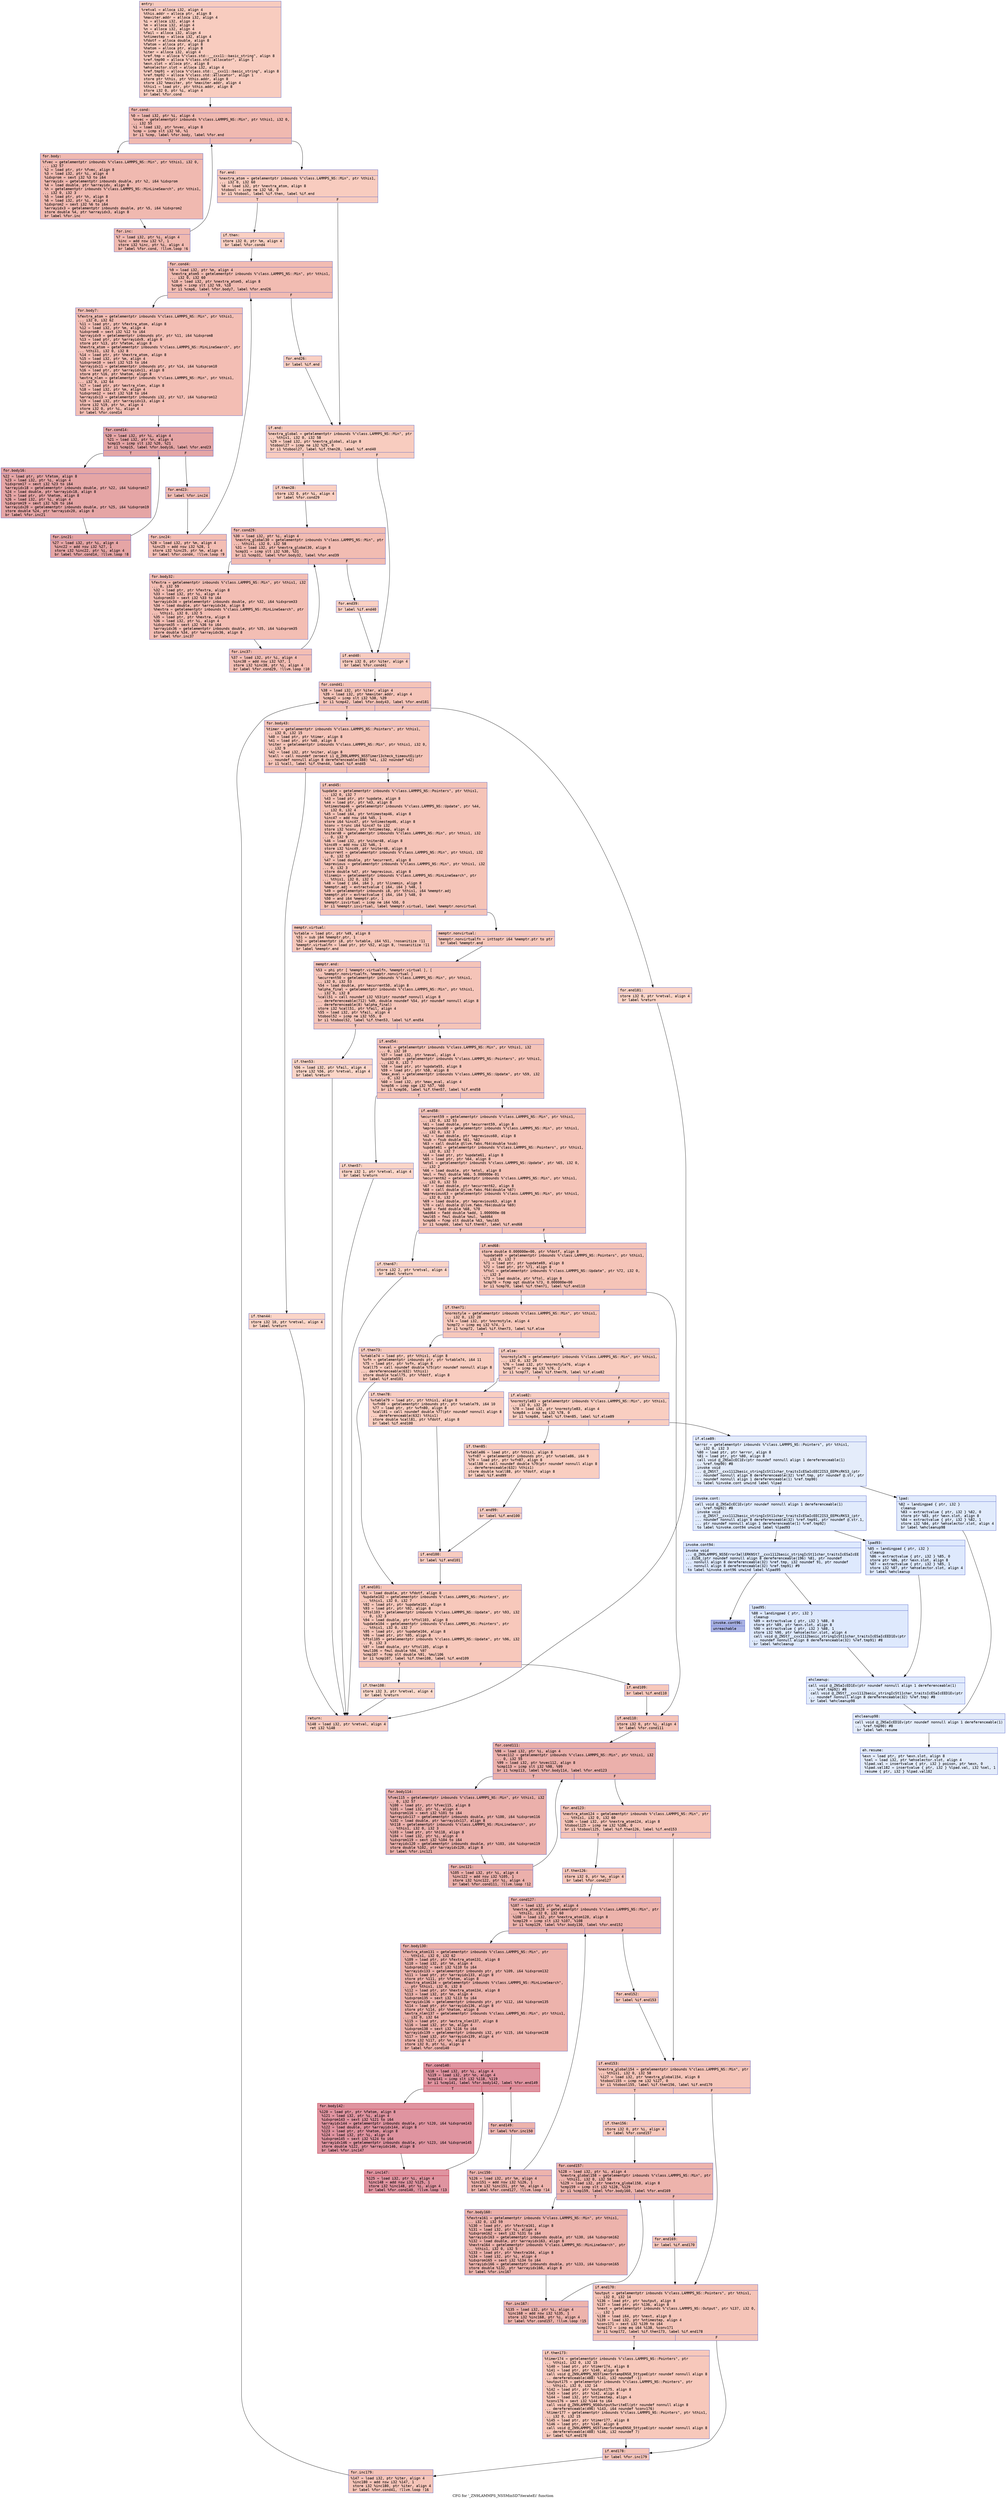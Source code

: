 digraph "CFG for '_ZN9LAMMPS_NS5MinSD7iterateEi' function" {
	label="CFG for '_ZN9LAMMPS_NS5MinSD7iterateEi' function";

	Node0x55c43579b2c0 [shape=record,color="#3d50c3ff", style=filled, fillcolor="#f08b6e70" fontname="Courier",label="{entry:\l|  %retval = alloca i32, align 4\l  %this.addr = alloca ptr, align 8\l  %maxiter.addr = alloca i32, align 4\l  %i = alloca i32, align 4\l  %m = alloca i32, align 4\l  %n = alloca i32, align 4\l  %fail = alloca i32, align 4\l  %ntimestep = alloca i32, align 4\l  %fdotf = alloca double, align 8\l  %fatom = alloca ptr, align 8\l  %hatom = alloca ptr, align 8\l  %iter = alloca i32, align 4\l  %ref.tmp = alloca %\"class.std::__cxx11::basic_string\", align 8\l  %ref.tmp90 = alloca %\"class.std::allocator\", align 1\l  %exn.slot = alloca ptr, align 8\l  %ehselector.slot = alloca i32, align 4\l  %ref.tmp91 = alloca %\"class.std::__cxx11::basic_string\", align 8\l  %ref.tmp92 = alloca %\"class.std::allocator\", align 1\l  store ptr %this, ptr %this.addr, align 8\l  store i32 %maxiter, ptr %maxiter.addr, align 4\l  %this1 = load ptr, ptr %this.addr, align 8\l  store i32 0, ptr %i, align 4\l  br label %for.cond\l}"];
	Node0x55c43579b2c0 -> Node0x55c43579c1b0[tooltip="entry -> for.cond\nProbability 100.00%" ];
	Node0x55c43579c1b0 [shape=record,color="#3d50c3ff", style=filled, fillcolor="#de614d70" fontname="Courier",label="{for.cond:\l|  %0 = load i32, ptr %i, align 4\l  %nvec = getelementptr inbounds %\"class.LAMMPS_NS::Min\", ptr %this1, i32 0,\l... i32 55\l  %1 = load i32, ptr %nvec, align 8\l  %cmp = icmp slt i32 %0, %1\l  br i1 %cmp, label %for.body, label %for.end\l|{<s0>T|<s1>F}}"];
	Node0x55c43579c1b0:s0 -> Node0x55c43579c880[tooltip="for.cond -> for.body\nProbability 96.88%" ];
	Node0x55c43579c1b0:s1 -> Node0x55c43579c900[tooltip="for.cond -> for.end\nProbability 3.12%" ];
	Node0x55c43579c880 [shape=record,color="#3d50c3ff", style=filled, fillcolor="#de614d70" fontname="Courier",label="{for.body:\l|  %fvec = getelementptr inbounds %\"class.LAMMPS_NS::Min\", ptr %this1, i32 0,\l... i32 57\l  %2 = load ptr, ptr %fvec, align 8\l  %3 = load i32, ptr %i, align 4\l  %idxprom = sext i32 %3 to i64\l  %arrayidx = getelementptr inbounds double, ptr %2, i64 %idxprom\l  %4 = load double, ptr %arrayidx, align 8\l  %h = getelementptr inbounds %\"class.LAMMPS_NS::MinLineSearch\", ptr %this1,\l... i32 0, i32 3\l  %5 = load ptr, ptr %h, align 8\l  %6 = load i32, ptr %i, align 4\l  %idxprom2 = sext i32 %6 to i64\l  %arrayidx3 = getelementptr inbounds double, ptr %5, i64 %idxprom2\l  store double %4, ptr %arrayidx3, align 8\l  br label %for.inc\l}"];
	Node0x55c43579c880 -> Node0x55c43579daa0[tooltip="for.body -> for.inc\nProbability 100.00%" ];
	Node0x55c43579daa0 [shape=record,color="#3d50c3ff", style=filled, fillcolor="#de614d70" fontname="Courier",label="{for.inc:\l|  %7 = load i32, ptr %i, align 4\l  %inc = add nsw i32 %7, 1\l  store i32 %inc, ptr %i, align 4\l  br label %for.cond, !llvm.loop !6\l}"];
	Node0x55c43579daa0 -> Node0x55c43579c1b0[tooltip="for.inc -> for.cond\nProbability 100.00%" ];
	Node0x55c43579c900 [shape=record,color="#3d50c3ff", style=filled, fillcolor="#f08b6e70" fontname="Courier",label="{for.end:\l|  %nextra_atom = getelementptr inbounds %\"class.LAMMPS_NS::Min\", ptr %this1,\l... i32 0, i32 60\l  %8 = load i32, ptr %nextra_atom, align 8\l  %tobool = icmp ne i32 %8, 0\l  br i1 %tobool, label %if.then, label %if.end\l|{<s0>T|<s1>F}}"];
	Node0x55c43579c900:s0 -> Node0x55c43579eb30[tooltip="for.end -> if.then\nProbability 62.50%" ];
	Node0x55c43579c900:s1 -> Node0x55c43579eba0[tooltip="for.end -> if.end\nProbability 37.50%" ];
	Node0x55c43579eb30 [shape=record,color="#3d50c3ff", style=filled, fillcolor="#f3947570" fontname="Courier",label="{if.then:\l|  store i32 0, ptr %m, align 4\l  br label %for.cond4\l}"];
	Node0x55c43579eb30 -> Node0x55c43579ed60[tooltip="if.then -> for.cond4\nProbability 100.00%" ];
	Node0x55c43579ed60 [shape=record,color="#3d50c3ff", style=filled, fillcolor="#e1675170" fontname="Courier",label="{for.cond4:\l|  %9 = load i32, ptr %m, align 4\l  %nextra_atom5 = getelementptr inbounds %\"class.LAMMPS_NS::Min\", ptr %this1,\l... i32 0, i32 60\l  %10 = load i32, ptr %nextra_atom5, align 8\l  %cmp6 = icmp slt i32 %9, %10\l  br i1 %cmp6, label %for.body7, label %for.end26\l|{<s0>T|<s1>F}}"];
	Node0x55c43579ed60:s0 -> Node0x55c43579f0f0[tooltip="for.cond4 -> for.body7\nProbability 96.88%" ];
	Node0x55c43579ed60:s1 -> Node0x55c43579f170[tooltip="for.cond4 -> for.end26\nProbability 3.12%" ];
	Node0x55c43579f0f0 [shape=record,color="#3d50c3ff", style=filled, fillcolor="#e36c5570" fontname="Courier",label="{for.body7:\l|  %fextra_atom = getelementptr inbounds %\"class.LAMMPS_NS::Min\", ptr %this1,\l... i32 0, i32 62\l  %11 = load ptr, ptr %fextra_atom, align 8\l  %12 = load i32, ptr %m, align 4\l  %idxprom8 = sext i32 %12 to i64\l  %arrayidx9 = getelementptr inbounds ptr, ptr %11, i64 %idxprom8\l  %13 = load ptr, ptr %arrayidx9, align 8\l  store ptr %13, ptr %fatom, align 8\l  %hextra_atom = getelementptr inbounds %\"class.LAMMPS_NS::MinLineSearch\", ptr\l... %this1, i32 0, i32 8\l  %14 = load ptr, ptr %hextra_atom, align 8\l  %15 = load i32, ptr %m, align 4\l  %idxprom10 = sext i32 %15 to i64\l  %arrayidx11 = getelementptr inbounds ptr, ptr %14, i64 %idxprom10\l  %16 = load ptr, ptr %arrayidx11, align 8\l  store ptr %16, ptr %hatom, align 8\l  %extra_nlen = getelementptr inbounds %\"class.LAMMPS_NS::Min\", ptr %this1,\l... i32 0, i32 64\l  %17 = load ptr, ptr %extra_nlen, align 8\l  %18 = load i32, ptr %m, align 4\l  %idxprom12 = sext i32 %18 to i64\l  %arrayidx13 = getelementptr inbounds i32, ptr %17, i64 %idxprom12\l  %19 = load i32, ptr %arrayidx13, align 4\l  store i32 %19, ptr %n, align 4\l  store i32 0, ptr %i, align 4\l  br label %for.cond14\l}"];
	Node0x55c43579f0f0 -> Node0x55c4357a07d0[tooltip="for.body7 -> for.cond14\nProbability 100.00%" ];
	Node0x55c4357a07d0 [shape=record,color="#3d50c3ff", style=filled, fillcolor="#c5333470" fontname="Courier",label="{for.cond14:\l|  %20 = load i32, ptr %i, align 4\l  %21 = load i32, ptr %n, align 4\l  %cmp15 = icmp slt i32 %20, %21\l  br i1 %cmp15, label %for.body16, label %for.end23\l|{<s0>T|<s1>F}}"];
	Node0x55c4357a07d0:s0 -> Node0x55c4357a0a70[tooltip="for.cond14 -> for.body16\nProbability 96.88%" ];
	Node0x55c4357a07d0:s1 -> Node0x55c4357a0af0[tooltip="for.cond14 -> for.end23\nProbability 3.12%" ];
	Node0x55c4357a0a70 [shape=record,color="#3d50c3ff", style=filled, fillcolor="#c5333470" fontname="Courier",label="{for.body16:\l|  %22 = load ptr, ptr %fatom, align 8\l  %23 = load i32, ptr %i, align 4\l  %idxprom17 = sext i32 %23 to i64\l  %arrayidx18 = getelementptr inbounds double, ptr %22, i64 %idxprom17\l  %24 = load double, ptr %arrayidx18, align 8\l  %25 = load ptr, ptr %hatom, align 8\l  %26 = load i32, ptr %i, align 4\l  %idxprom19 = sext i32 %26 to i64\l  %arrayidx20 = getelementptr inbounds double, ptr %25, i64 %idxprom19\l  store double %24, ptr %arrayidx20, align 8\l  br label %for.inc21\l}"];
	Node0x55c4357a0a70 -> Node0x55c4357a1280[tooltip="for.body16 -> for.inc21\nProbability 100.00%" ];
	Node0x55c4357a1280 [shape=record,color="#3d50c3ff", style=filled, fillcolor="#c5333470" fontname="Courier",label="{for.inc21:\l|  %27 = load i32, ptr %i, align 4\l  %inc22 = add nsw i32 %27, 1\l  store i32 %inc22, ptr %i, align 4\l  br label %for.cond14, !llvm.loop !8\l}"];
	Node0x55c4357a1280 -> Node0x55c4357a07d0[tooltip="for.inc21 -> for.cond14\nProbability 100.00%" ];
	Node0x55c4357a0af0 [shape=record,color="#3d50c3ff", style=filled, fillcolor="#e36c5570" fontname="Courier",label="{for.end23:\l|  br label %for.inc24\l}"];
	Node0x55c4357a0af0 -> Node0x55c4357a1700[tooltip="for.end23 -> for.inc24\nProbability 100.00%" ];
	Node0x55c4357a1700 [shape=record,color="#3d50c3ff", style=filled, fillcolor="#e36c5570" fontname="Courier",label="{for.inc24:\l|  %28 = load i32, ptr %m, align 4\l  %inc25 = add nsw i32 %28, 1\l  store i32 %inc25, ptr %m, align 4\l  br label %for.cond4, !llvm.loop !9\l}"];
	Node0x55c4357a1700 -> Node0x55c43579ed60[tooltip="for.inc24 -> for.cond4\nProbability 100.00%" ];
	Node0x55c43579f170 [shape=record,color="#3d50c3ff", style=filled, fillcolor="#f3947570" fontname="Courier",label="{for.end26:\l|  br label %if.end\l}"];
	Node0x55c43579f170 -> Node0x55c43579eba0[tooltip="for.end26 -> if.end\nProbability 100.00%" ];
	Node0x55c43579eba0 [shape=record,color="#3d50c3ff", style=filled, fillcolor="#f08b6e70" fontname="Courier",label="{if.end:\l|  %nextra_global = getelementptr inbounds %\"class.LAMMPS_NS::Min\", ptr\l... %this1, i32 0, i32 58\l  %29 = load i32, ptr %nextra_global, align 8\l  %tobool27 = icmp ne i32 %29, 0\l  br i1 %tobool27, label %if.then28, label %if.end40\l|{<s0>T|<s1>F}}"];
	Node0x55c43579eba0:s0 -> Node0x55c4357a1e50[tooltip="if.end -> if.then28\nProbability 62.50%" ];
	Node0x55c43579eba0:s1 -> Node0x55c4357a1ed0[tooltip="if.end -> if.end40\nProbability 37.50%" ];
	Node0x55c4357a1e50 [shape=record,color="#3d50c3ff", style=filled, fillcolor="#f3947570" fontname="Courier",label="{if.then28:\l|  store i32 0, ptr %i, align 4\l  br label %for.cond29\l}"];
	Node0x55c4357a1e50 -> Node0x55c4357a20a0[tooltip="if.then28 -> for.cond29\nProbability 100.00%" ];
	Node0x55c4357a20a0 [shape=record,color="#3d50c3ff", style=filled, fillcolor="#e1675170" fontname="Courier",label="{for.cond29:\l|  %30 = load i32, ptr %i, align 4\l  %nextra_global30 = getelementptr inbounds %\"class.LAMMPS_NS::Min\", ptr\l... %this1, i32 0, i32 58\l  %31 = load i32, ptr %nextra_global30, align 8\l  %cmp31 = icmp slt i32 %30, %31\l  br i1 %cmp31, label %for.body32, label %for.end39\l|{<s0>T|<s1>F}}"];
	Node0x55c4357a20a0:s0 -> Node0x55c4357a2460[tooltip="for.cond29 -> for.body32\nProbability 96.88%" ];
	Node0x55c4357a20a0:s1 -> Node0x55c4357a24b0[tooltip="for.cond29 -> for.end39\nProbability 3.12%" ];
	Node0x55c4357a2460 [shape=record,color="#3d50c3ff", style=filled, fillcolor="#e36c5570" fontname="Courier",label="{for.body32:\l|  %fextra = getelementptr inbounds %\"class.LAMMPS_NS::Min\", ptr %this1, i32\l... 0, i32 59\l  %32 = load ptr, ptr %fextra, align 8\l  %33 = load i32, ptr %i, align 4\l  %idxprom33 = sext i32 %33 to i64\l  %arrayidx34 = getelementptr inbounds double, ptr %32, i64 %idxprom33\l  %34 = load double, ptr %arrayidx34, align 8\l  %hextra = getelementptr inbounds %\"class.LAMMPS_NS::MinLineSearch\", ptr\l... %this1, i32 0, i32 5\l  %35 = load ptr, ptr %hextra, align 8\l  %36 = load i32, ptr %i, align 4\l  %idxprom35 = sext i32 %36 to i64\l  %arrayidx36 = getelementptr inbounds double, ptr %35, i64 %idxprom35\l  store double %34, ptr %arrayidx36, align 8\l  br label %for.inc37\l}"];
	Node0x55c4357a2460 -> Node0x55c43579d100[tooltip="for.body32 -> for.inc37\nProbability 100.00%" ];
	Node0x55c43579d100 [shape=record,color="#3d50c3ff", style=filled, fillcolor="#e36c5570" fontname="Courier",label="{for.inc37:\l|  %37 = load i32, ptr %i, align 4\l  %inc38 = add nsw i32 %37, 1\l  store i32 %inc38, ptr %i, align 4\l  br label %for.cond29, !llvm.loop !10\l}"];
	Node0x55c43579d100 -> Node0x55c4357a20a0[tooltip="for.inc37 -> for.cond29\nProbability 100.00%" ];
	Node0x55c4357a24b0 [shape=record,color="#3d50c3ff", style=filled, fillcolor="#f3947570" fontname="Courier",label="{for.end39:\l|  br label %if.end40\l}"];
	Node0x55c4357a24b0 -> Node0x55c4357a1ed0[tooltip="for.end39 -> if.end40\nProbability 100.00%" ];
	Node0x55c4357a1ed0 [shape=record,color="#3d50c3ff", style=filled, fillcolor="#f08b6e70" fontname="Courier",label="{if.end40:\l|  store i32 0, ptr %iter, align 4\l  br label %for.cond41\l}"];
	Node0x55c4357a1ed0 -> Node0x55c4357a3ba0[tooltip="if.end40 -> for.cond41\nProbability 100.00%" ];
	Node0x55c4357a3ba0 [shape=record,color="#3d50c3ff", style=filled, fillcolor="#e97a5f70" fontname="Courier",label="{for.cond41:\l|  %38 = load i32, ptr %iter, align 4\l  %39 = load i32, ptr %maxiter.addr, align 4\l  %cmp42 = icmp slt i32 %38, %39\l  br i1 %cmp42, label %for.body43, label %for.end181\l|{<s0>T|<s1>F}}"];
	Node0x55c4357a3ba0:s0 -> Node0x55c4357a3e40[tooltip="for.cond41 -> for.body43\nProbability 96.88%" ];
	Node0x55c4357a3ba0:s1 -> Node0x55c4357a3ec0[tooltip="for.cond41 -> for.end181\nProbability 3.12%" ];
	Node0x55c4357a3e40 [shape=record,color="#3d50c3ff", style=filled, fillcolor="#e97a5f70" fontname="Courier",label="{for.body43:\l|  %timer = getelementptr inbounds %\"class.LAMMPS_NS::Pointers\", ptr %this1,\l... i32 0, i32 15\l  %40 = load ptr, ptr %timer, align 8\l  %41 = load ptr, ptr %40, align 8\l  %niter = getelementptr inbounds %\"class.LAMMPS_NS::Min\", ptr %this1, i32 0,\l... i32 9\l  %42 = load i32, ptr %niter, align 8\l  %call = call noundef zeroext i1 @_ZN9LAMMPS_NS5Timer13check_timeoutEi(ptr\l... noundef nonnull align 8 dereferenceable(488) %41, i32 noundef %42)\l  br i1 %call, label %if.then44, label %if.end45\l|{<s0>T|<s1>F}}"];
	Node0x55c4357a3e40:s0 -> Node0x55c4357a4610[tooltip="for.body43 -> if.then44\nProbability 3.12%" ];
	Node0x55c4357a3e40:s1 -> Node0x55c4357a4660[tooltip="for.body43 -> if.end45\nProbability 96.88%" ];
	Node0x55c4357a4610 [shape=record,color="#3d50c3ff", style=filled, fillcolor="#f5a08170" fontname="Courier",label="{if.then44:\l|  store i32 10, ptr %retval, align 4\l  br label %return\l}"];
	Node0x55c4357a4610 -> Node0x55c4357a48c0[tooltip="if.then44 -> return\nProbability 100.00%" ];
	Node0x55c4357a4660 [shape=record,color="#3d50c3ff", style=filled, fillcolor="#e97a5f70" fontname="Courier",label="{if.end45:\l|  %update = getelementptr inbounds %\"class.LAMMPS_NS::Pointers\", ptr %this1,\l... i32 0, i32 7\l  %43 = load ptr, ptr %update, align 8\l  %44 = load ptr, ptr %43, align 8\l  %ntimestep46 = getelementptr inbounds %\"class.LAMMPS_NS::Update\", ptr %44,\l... i32 0, i32 4\l  %45 = load i64, ptr %ntimestep46, align 8\l  %inc47 = add nsw i64 %45, 1\l  store i64 %inc47, ptr %ntimestep46, align 8\l  %conv = trunc i64 %inc47 to i32\l  store i32 %conv, ptr %ntimestep, align 4\l  %niter48 = getelementptr inbounds %\"class.LAMMPS_NS::Min\", ptr %this1, i32\l... 0, i32 9\l  %46 = load i32, ptr %niter48, align 8\l  %inc49 = add nsw i32 %46, 1\l  store i32 %inc49, ptr %niter48, align 8\l  %ecurrent = getelementptr inbounds %\"class.LAMMPS_NS::Min\", ptr %this1, i32\l... 0, i32 53\l  %47 = load double, ptr %ecurrent, align 8\l  %eprevious = getelementptr inbounds %\"class.LAMMPS_NS::Min\", ptr %this1, i32\l... 0, i32 3\l  store double %47, ptr %eprevious, align 8\l  %linemin = getelementptr inbounds %\"class.LAMMPS_NS::MinLineSearch\", ptr\l... %this1, i32 0, i32 9\l  %48 = load \{ i64, i64 \}, ptr %linemin, align 8\l  %memptr.adj = extractvalue \{ i64, i64 \} %48, 1\l  %49 = getelementptr inbounds i8, ptr %this1, i64 %memptr.adj\l  %memptr.ptr = extractvalue \{ i64, i64 \} %48, 0\l  %50 = and i64 %memptr.ptr, 1\l  %memptr.isvirtual = icmp ne i64 %50, 0\l  br i1 %memptr.isvirtual, label %memptr.virtual, label %memptr.nonvirtual\l|{<s0>T|<s1>F}}"];
	Node0x55c4357a4660:s0 -> Node0x55c4357a6970[tooltip="if.end45 -> memptr.virtual\nProbability 50.00%" ];
	Node0x55c4357a4660:s1 -> Node0x55c4357a69c0[tooltip="if.end45 -> memptr.nonvirtual\nProbability 50.00%" ];
	Node0x55c4357a6970 [shape=record,color="#3d50c3ff", style=filled, fillcolor="#ed836670" fontname="Courier",label="{memptr.virtual:\l|  %vtable = load ptr, ptr %49, align 8\l  %51 = sub i64 %memptr.ptr, 1\l  %52 = getelementptr i8, ptr %vtable, i64 %51, !nosanitize !11\l  %memptr.virtualfn = load ptr, ptr %52, align 8, !nosanitize !11\l  br label %memptr.end\l}"];
	Node0x55c4357a6970 -> Node0x55c4357a7520[tooltip="memptr.virtual -> memptr.end\nProbability 100.00%" ];
	Node0x55c4357a69c0 [shape=record,color="#3d50c3ff", style=filled, fillcolor="#ed836670" fontname="Courier",label="{memptr.nonvirtual:\l|  %memptr.nonvirtualfn = inttoptr i64 %memptr.ptr to ptr\l  br label %memptr.end\l}"];
	Node0x55c4357a69c0 -> Node0x55c4357a7520[tooltip="memptr.nonvirtual -> memptr.end\nProbability 100.00%" ];
	Node0x55c4357a7520 [shape=record,color="#3d50c3ff", style=filled, fillcolor="#e97a5f70" fontname="Courier",label="{memptr.end:\l|  %53 = phi ptr [ %memptr.virtualfn, %memptr.virtual ], [\l... %memptr.nonvirtualfn, %memptr.nonvirtual ]\l  %ecurrent50 = getelementptr inbounds %\"class.LAMMPS_NS::Min\", ptr %this1,\l... i32 0, i32 53\l  %54 = load double, ptr %ecurrent50, align 8\l  %alpha_final = getelementptr inbounds %\"class.LAMMPS_NS::Min\", ptr %this1,\l... i32 0, i32 8\l  %call51 = call noundef i32 %53(ptr noundef nonnull align 8\l... dereferenceable(712) %49, double noundef %54, ptr noundef nonnull align 8\l... dereferenceable(8) %alpha_final)\l  store i32 %call51, ptr %fail, align 4\l  %55 = load i32, ptr %fail, align 4\l  %tobool52 = icmp ne i32 %55, 0\l  br i1 %tobool52, label %if.then53, label %if.end54\l|{<s0>T|<s1>F}}"];
	Node0x55c4357a7520:s0 -> Node0x55c4357a7c00[tooltip="memptr.end -> if.then53\nProbability 3.12%" ];
	Node0x55c4357a7520:s1 -> Node0x55c4357a7ce0[tooltip="memptr.end -> if.end54\nProbability 96.88%" ];
	Node0x55c4357a7c00 [shape=record,color="#3d50c3ff", style=filled, fillcolor="#f5a08170" fontname="Courier",label="{if.then53:\l|  %56 = load i32, ptr %fail, align 4\l  store i32 %56, ptr %retval, align 4\l  br label %return\l}"];
	Node0x55c4357a7c00 -> Node0x55c4357a48c0[tooltip="if.then53 -> return\nProbability 100.00%" ];
	Node0x55c4357a7ce0 [shape=record,color="#3d50c3ff", style=filled, fillcolor="#e97a5f70" fontname="Courier",label="{if.end54:\l|  %neval = getelementptr inbounds %\"class.LAMMPS_NS::Min\", ptr %this1, i32\l... 0, i32 10\l  %57 = load i32, ptr %neval, align 4\l  %update55 = getelementptr inbounds %\"class.LAMMPS_NS::Pointers\", ptr %this1,\l... i32 0, i32 7\l  %58 = load ptr, ptr %update55, align 8\l  %59 = load ptr, ptr %58, align 8\l  %max_eval = getelementptr inbounds %\"class.LAMMPS_NS::Update\", ptr %59, i32\l... 0, i32 14\l  %60 = load i32, ptr %max_eval, align 4\l  %cmp56 = icmp sge i32 %57, %60\l  br i1 %cmp56, label %if.then57, label %if.end58\l|{<s0>T|<s1>F}}"];
	Node0x55c4357a7ce0:s0 -> Node0x55c4357a8580[tooltip="if.end54 -> if.then57\nProbability 3.12%" ];
	Node0x55c4357a7ce0:s1 -> Node0x55c4357a8600[tooltip="if.end54 -> if.end58\nProbability 96.88%" ];
	Node0x55c4357a8580 [shape=record,color="#3d50c3ff", style=filled, fillcolor="#f5a08170" fontname="Courier",label="{if.then57:\l|  store i32 1, ptr %retval, align 4\l  br label %return\l}"];
	Node0x55c4357a8580 -> Node0x55c4357a48c0[tooltip="if.then57 -> return\nProbability 100.00%" ];
	Node0x55c4357a8600 [shape=record,color="#3d50c3ff", style=filled, fillcolor="#e97a5f70" fontname="Courier",label="{if.end58:\l|  %ecurrent59 = getelementptr inbounds %\"class.LAMMPS_NS::Min\", ptr %this1,\l... i32 0, i32 53\l  %61 = load double, ptr %ecurrent59, align 8\l  %eprevious60 = getelementptr inbounds %\"class.LAMMPS_NS::Min\", ptr %this1,\l... i32 0, i32 3\l  %62 = load double, ptr %eprevious60, align 8\l  %sub = fsub double %61, %62\l  %63 = call double @llvm.fabs.f64(double %sub)\l  %update61 = getelementptr inbounds %\"class.LAMMPS_NS::Pointers\", ptr %this1,\l... i32 0, i32 7\l  %64 = load ptr, ptr %update61, align 8\l  %65 = load ptr, ptr %64, align 8\l  %etol = getelementptr inbounds %\"class.LAMMPS_NS::Update\", ptr %65, i32 0,\l... i32 2\l  %66 = load double, ptr %etol, align 8\l  %mul = fmul double %66, 5.000000e-01\l  %ecurrent62 = getelementptr inbounds %\"class.LAMMPS_NS::Min\", ptr %this1,\l... i32 0, i32 53\l  %67 = load double, ptr %ecurrent62, align 8\l  %68 = call double @llvm.fabs.f64(double %67)\l  %eprevious63 = getelementptr inbounds %\"class.LAMMPS_NS::Min\", ptr %this1,\l... i32 0, i32 3\l  %69 = load double, ptr %eprevious63, align 8\l  %70 = call double @llvm.fabs.f64(double %69)\l  %add = fadd double %68, %70\l  %add64 = fadd double %add, 1.000000e-08\l  %mul65 = fmul double %mul, %add64\l  %cmp66 = fcmp olt double %63, %mul65\l  br i1 %cmp66, label %if.then67, label %if.end68\l|{<s0>T|<s1>F}}"];
	Node0x55c4357a8600:s0 -> Node0x55c4357aa350[tooltip="if.end58 -> if.then67\nProbability 3.12%" ];
	Node0x55c4357a8600:s1 -> Node0x55c4357aa3d0[tooltip="if.end58 -> if.end68\nProbability 96.88%" ];
	Node0x55c4357aa350 [shape=record,color="#3d50c3ff", style=filled, fillcolor="#f5a08170" fontname="Courier",label="{if.then67:\l|  store i32 2, ptr %retval, align 4\l  br label %return\l}"];
	Node0x55c4357aa350 -> Node0x55c4357a48c0[tooltip="if.then67 -> return\nProbability 100.00%" ];
	Node0x55c4357aa3d0 [shape=record,color="#3d50c3ff", style=filled, fillcolor="#e97a5f70" fontname="Courier",label="{if.end68:\l|  store double 0.000000e+00, ptr %fdotf, align 8\l  %update69 = getelementptr inbounds %\"class.LAMMPS_NS::Pointers\", ptr %this1,\l... i32 0, i32 7\l  %71 = load ptr, ptr %update69, align 8\l  %72 = load ptr, ptr %71, align 8\l  %ftol = getelementptr inbounds %\"class.LAMMPS_NS::Update\", ptr %72, i32 0,\l... i32 3\l  %73 = load double, ptr %ftol, align 8\l  %cmp70 = fcmp ogt double %73, 0.000000e+00\l  br i1 %cmp70, label %if.then71, label %if.end110\l|{<s0>T|<s1>F}}"];
	Node0x55c4357aa3d0:s0 -> Node0x55c4357aab50[tooltip="if.end68 -> if.then71\nProbability 50.00%" ];
	Node0x55c4357aa3d0:s1 -> Node0x55c4357aabd0[tooltip="if.end68 -> if.end110\nProbability 50.00%" ];
	Node0x55c4357aab50 [shape=record,color="#3d50c3ff", style=filled, fillcolor="#ed836670" fontname="Courier",label="{if.then71:\l|  %normstyle = getelementptr inbounds %\"class.LAMMPS_NS::Min\", ptr %this1,\l... i32 0, i32 20\l  %74 = load i32, ptr %normstyle, align 4\l  %cmp72 = icmp eq i32 %74, 1\l  br i1 %cmp72, label %if.then73, label %if.else\l|{<s0>T|<s1>F}}"];
	Node0x55c4357aab50:s0 -> Node0x55c4357aaf50[tooltip="if.then71 -> if.then73\nProbability 50.00%" ];
	Node0x55c4357aab50:s1 -> Node0x55c4357aafd0[tooltip="if.then71 -> if.else\nProbability 50.00%" ];
	Node0x55c4357aaf50 [shape=record,color="#3d50c3ff", style=filled, fillcolor="#f08b6e70" fontname="Courier",label="{if.then73:\l|  %vtable74 = load ptr, ptr %this1, align 8\l  %vfn = getelementptr inbounds ptr, ptr %vtable74, i64 11\l  %75 = load ptr, ptr %vfn, align 8\l  %call75 = call noundef double %75(ptr noundef nonnull align 8\l... dereferenceable(632) %this1)\l  store double %call75, ptr %fdotf, align 8\l  br label %if.end101\l}"];
	Node0x55c4357aaf50 -> Node0x55c4357ab520[tooltip="if.then73 -> if.end101\nProbability 100.00%" ];
	Node0x55c4357aafd0 [shape=record,color="#3d50c3ff", style=filled, fillcolor="#f08b6e70" fontname="Courier",label="{if.else:\l|  %normstyle76 = getelementptr inbounds %\"class.LAMMPS_NS::Min\", ptr %this1,\l... i32 0, i32 20\l  %76 = load i32, ptr %normstyle76, align 4\l  %cmp77 = icmp eq i32 %76, 2\l  br i1 %cmp77, label %if.then78, label %if.else82\l|{<s0>T|<s1>F}}"];
	Node0x55c4357aafd0:s0 -> Node0x55c4357ab890[tooltip="if.else -> if.then78\nProbability 50.00%" ];
	Node0x55c4357aafd0:s1 -> Node0x55c4357ab910[tooltip="if.else -> if.else82\nProbability 50.00%" ];
	Node0x55c4357ab890 [shape=record,color="#3d50c3ff", style=filled, fillcolor="#f2907270" fontname="Courier",label="{if.then78:\l|  %vtable79 = load ptr, ptr %this1, align 8\l  %vfn80 = getelementptr inbounds ptr, ptr %vtable79, i64 10\l  %77 = load ptr, ptr %vfn80, align 8\l  %call81 = call noundef double %77(ptr noundef nonnull align 8\l... dereferenceable(632) %this1)\l  store double %call81, ptr %fdotf, align 8\l  br label %if.end100\l}"];
	Node0x55c4357ab890 -> Node0x55c4357abe70[tooltip="if.then78 -> if.end100\nProbability 100.00%" ];
	Node0x55c4357ab910 [shape=record,color="#3d50c3ff", style=filled, fillcolor="#f2907270" fontname="Courier",label="{if.else82:\l|  %normstyle83 = getelementptr inbounds %\"class.LAMMPS_NS::Min\", ptr %this1,\l... i32 0, i32 20\l  %78 = load i32, ptr %normstyle83, align 4\l  %cmp84 = icmp eq i32 %78, 0\l  br i1 %cmp84, label %if.then85, label %if.else89\l|{<s0>T|<s1>F}}"];
	Node0x55c4357ab910:s0 -> Node0x55c4357ac180[tooltip="if.else82 -> if.then85\nProbability 100.00%" ];
	Node0x55c4357ab910:s1 -> Node0x55c4357ac200[tooltip="if.else82 -> if.else89\nProbability 0.00%" ];
	Node0x55c4357ac180 [shape=record,color="#3d50c3ff", style=filled, fillcolor="#f2907270" fontname="Courier",label="{if.then85:\l|  %vtable86 = load ptr, ptr %this1, align 8\l  %vfn87 = getelementptr inbounds ptr, ptr %vtable86, i64 9\l  %79 = load ptr, ptr %vfn87, align 8\l  %call88 = call noundef double %79(ptr noundef nonnull align 8\l... dereferenceable(632) %this1)\l  store double %call88, ptr %fdotf, align 8\l  br label %if.end99\l}"];
	Node0x55c4357ac180 -> Node0x55c4357ac760[tooltip="if.then85 -> if.end99\nProbability 100.00%" ];
	Node0x55c4357ac200 [shape=record,color="#3d50c3ff", style=filled, fillcolor="#c1d4f470" fontname="Courier",label="{if.else89:\l|  %error = getelementptr inbounds %\"class.LAMMPS_NS::Pointers\", ptr %this1,\l... i32 0, i32 3\l  %80 = load ptr, ptr %error, align 8\l  %81 = load ptr, ptr %80, align 8\l  call void @_ZNSaIcEC1Ev(ptr noundef nonnull align 1 dereferenceable(1)\l... %ref.tmp90) #8\l  invoke void\l... @_ZNSt7__cxx1112basic_stringIcSt11char_traitsIcESaIcEEC2IS3_EEPKcRKS3_(ptr\l... noundef nonnull align 8 dereferenceable(32) %ref.tmp, ptr noundef @.str, ptr\l... noundef nonnull align 1 dereferenceable(1) %ref.tmp90)\l          to label %invoke.cont unwind label %lpad\l}"];
	Node0x55c4357ac200 -> Node0x55c4357accf0[tooltip="if.else89 -> invoke.cont\nProbability 50.00%" ];
	Node0x55c4357ac200 -> Node0x55c4357acdd0[tooltip="if.else89 -> lpad\nProbability 50.00%" ];
	Node0x55c4357accf0 [shape=record,color="#3d50c3ff", style=filled, fillcolor="#bbd1f870" fontname="Courier",label="{invoke.cont:\l|  call void @_ZNSaIcEC1Ev(ptr noundef nonnull align 1 dereferenceable(1)\l... %ref.tmp92) #8\l  invoke void\l... @_ZNSt7__cxx1112basic_stringIcSt11char_traitsIcESaIcEEC2IS3_EEPKcRKS3_(ptr\l... noundef nonnull align 8 dereferenceable(32) %ref.tmp91, ptr noundef @.str.1,\l... ptr noundef nonnull align 1 dereferenceable(1) %ref.tmp92)\l          to label %invoke.cont94 unwind label %lpad93\l}"];
	Node0x55c4357accf0 -> Node0x55c4357ad160[tooltip="invoke.cont -> invoke.cont94\nProbability 50.00%" ];
	Node0x55c4357accf0 -> Node0x55c4357ad1b0[tooltip="invoke.cont -> lpad93\nProbability 50.00%" ];
	Node0x55c4357ad160 [shape=record,color="#3d50c3ff", style=filled, fillcolor="#b5cdfa70" fontname="Courier",label="{invoke.cont94:\l|  invoke void\l... @_ZN9LAMMPS_NS5Error3allERKNSt7__cxx1112basic_stringIcSt11char_traitsIcESaIcEE\l...EiS8_(ptr noundef nonnull align 8 dereferenceable(196) %81, ptr noundef\l... nonnull align 8 dereferenceable(32) %ref.tmp, i32 noundef 91, ptr noundef\l... nonnull align 8 dereferenceable(32) %ref.tmp91) #9\l          to label %invoke.cont96 unwind label %lpad95\l}"];
	Node0x55c4357ad160 -> Node0x55c4357ad110[tooltip="invoke.cont94 -> invoke.cont96\nProbability 0.00%" ];
	Node0x55c4357ad160 -> Node0x55c4357ad410[tooltip="invoke.cont94 -> lpad95\nProbability 100.00%" ];
	Node0x55c4357ad110 [shape=record,color="#3d50c3ff", style=filled, fillcolor="#3d50c370" fontname="Courier",label="{invoke.cont96:\l|  unreachable\l}"];
	Node0x55c4357acdd0 [shape=record,color="#3d50c3ff", style=filled, fillcolor="#bbd1f870" fontname="Courier",label="{lpad:\l|  %82 = landingpad \{ ptr, i32 \}\l          cleanup\l  %83 = extractvalue \{ ptr, i32 \} %82, 0\l  store ptr %83, ptr %exn.slot, align 8\l  %84 = extractvalue \{ ptr, i32 \} %82, 1\l  store i32 %84, ptr %ehselector.slot, align 4\l  br label %ehcleanup98\l}"];
	Node0x55c4357acdd0 -> Node0x55c4357aeac0[tooltip="lpad -> ehcleanup98\nProbability 100.00%" ];
	Node0x55c4357ad1b0 [shape=record,color="#3d50c3ff", style=filled, fillcolor="#b5cdfa70" fontname="Courier",label="{lpad93:\l|  %85 = landingpad \{ ptr, i32 \}\l          cleanup\l  %86 = extractvalue \{ ptr, i32 \} %85, 0\l  store ptr %86, ptr %exn.slot, align 8\l  %87 = extractvalue \{ ptr, i32 \} %85, 1\l  store i32 %87, ptr %ehselector.slot, align 4\l  br label %ehcleanup\l}"];
	Node0x55c4357ad1b0 -> Node0x55c4357aee10[tooltip="lpad93 -> ehcleanup\nProbability 100.00%" ];
	Node0x55c4357ad410 [shape=record,color="#3d50c3ff", style=filled, fillcolor="#b5cdfa70" fontname="Courier",label="{lpad95:\l|  %88 = landingpad \{ ptr, i32 \}\l          cleanup\l  %89 = extractvalue \{ ptr, i32 \} %88, 0\l  store ptr %89, ptr %exn.slot, align 8\l  %90 = extractvalue \{ ptr, i32 \} %88, 1\l  store i32 %90, ptr %ehselector.slot, align 4\l  call void @_ZNSt7__cxx1112basic_stringIcSt11char_traitsIcESaIcEED1Ev(ptr\l... noundef nonnull align 8 dereferenceable(32) %ref.tmp91) #8\l  br label %ehcleanup\l}"];
	Node0x55c4357ad410 -> Node0x55c4357aee10[tooltip="lpad95 -> ehcleanup\nProbability 100.00%" ];
	Node0x55c4357aee10 [shape=record,color="#3d50c3ff", style=filled, fillcolor="#bbd1f870" fontname="Courier",label="{ehcleanup:\l|  call void @_ZNSaIcED1Ev(ptr noundef nonnull align 1 dereferenceable(1)\l... %ref.tmp92) #8\l  call void @_ZNSt7__cxx1112basic_stringIcSt11char_traitsIcESaIcEED1Ev(ptr\l... noundef nonnull align 8 dereferenceable(32) %ref.tmp) #8\l  br label %ehcleanup98\l}"];
	Node0x55c4357aee10 -> Node0x55c4357aeac0[tooltip="ehcleanup -> ehcleanup98\nProbability 100.00%" ];
	Node0x55c4357aeac0 [shape=record,color="#3d50c3ff", style=filled, fillcolor="#c1d4f470" fontname="Courier",label="{ehcleanup98:\l|  call void @_ZNSaIcED1Ev(ptr noundef nonnull align 1 dereferenceable(1)\l... %ref.tmp90) #8\l  br label %eh.resume\l}"];
	Node0x55c4357aeac0 -> Node0x55c4357a3500[tooltip="ehcleanup98 -> eh.resume\nProbability 100.00%" ];
	Node0x55c4357ac760 [shape=record,color="#3d50c3ff", style=filled, fillcolor="#f2907270" fontname="Courier",label="{if.end99:\l|  br label %if.end100\l}"];
	Node0x55c4357ac760 -> Node0x55c4357abe70[tooltip="if.end99 -> if.end100\nProbability 100.00%" ];
	Node0x55c4357abe70 [shape=record,color="#3d50c3ff", style=filled, fillcolor="#f08b6e70" fontname="Courier",label="{if.end100:\l|  br label %if.end101\l}"];
	Node0x55c4357abe70 -> Node0x55c4357ab520[tooltip="if.end100 -> if.end101\nProbability 100.00%" ];
	Node0x55c4357ab520 [shape=record,color="#3d50c3ff", style=filled, fillcolor="#ed836670" fontname="Courier",label="{if.end101:\l|  %91 = load double, ptr %fdotf, align 8\l  %update102 = getelementptr inbounds %\"class.LAMMPS_NS::Pointers\", ptr\l... %this1, i32 0, i32 7\l  %92 = load ptr, ptr %update102, align 8\l  %93 = load ptr, ptr %92, align 8\l  %ftol103 = getelementptr inbounds %\"class.LAMMPS_NS::Update\", ptr %93, i32\l... 0, i32 3\l  %94 = load double, ptr %ftol103, align 8\l  %update104 = getelementptr inbounds %\"class.LAMMPS_NS::Pointers\", ptr\l... %this1, i32 0, i32 7\l  %95 = load ptr, ptr %update104, align 8\l  %96 = load ptr, ptr %95, align 8\l  %ftol105 = getelementptr inbounds %\"class.LAMMPS_NS::Update\", ptr %96, i32\l... 0, i32 3\l  %97 = load double, ptr %ftol105, align 8\l  %mul106 = fmul double %94, %97\l  %cmp107 = fcmp olt double %91, %mul106\l  br i1 %cmp107, label %if.then108, label %if.end109\l|{<s0>T|<s1>F}}"];
	Node0x55c4357ab520:s0 -> Node0x55c4357a6020[tooltip="if.end101 -> if.then108\nProbability 3.12%" ];
	Node0x55c4357ab520:s1 -> Node0x55c4357a60a0[tooltip="if.end101 -> if.end109\nProbability 96.88%" ];
	Node0x55c4357a6020 [shape=record,color="#3d50c3ff", style=filled, fillcolor="#f7a88970" fontname="Courier",label="{if.then108:\l|  store i32 3, ptr %retval, align 4\l  br label %return\l}"];
	Node0x55c4357a6020 -> Node0x55c4357a48c0[tooltip="if.then108 -> return\nProbability 100.00%" ];
	Node0x55c4357a60a0 [shape=record,color="#3d50c3ff", style=filled, fillcolor="#ed836670" fontname="Courier",label="{if.end109:\l|  br label %if.end110\l}"];
	Node0x55c4357a60a0 -> Node0x55c4357aabd0[tooltip="if.end109 -> if.end110\nProbability 100.00%" ];
	Node0x55c4357aabd0 [shape=record,color="#3d50c3ff", style=filled, fillcolor="#e97a5f70" fontname="Courier",label="{if.end110:\l|  store i32 0, ptr %i, align 4\l  br label %for.cond111\l}"];
	Node0x55c4357aabd0 -> Node0x55c4357a63f0[tooltip="if.end110 -> for.cond111\nProbability 100.00%" ];
	Node0x55c4357a63f0 [shape=record,color="#3d50c3ff", style=filled, fillcolor="#d24b4070" fontname="Courier",label="{for.cond111:\l|  %98 = load i32, ptr %i, align 4\l  %nvec112 = getelementptr inbounds %\"class.LAMMPS_NS::Min\", ptr %this1, i32\l... 0, i32 55\l  %99 = load i32, ptr %nvec112, align 8\l  %cmp113 = icmp slt i32 %98, %99\l  br i1 %cmp113, label %for.body114, label %for.end123\l|{<s0>T|<s1>F}}"];
	Node0x55c4357a63f0:s0 -> Node0x55c4357b21d0[tooltip="for.cond111 -> for.body114\nProbability 96.88%" ];
	Node0x55c4357a63f0:s1 -> Node0x55c4357b2250[tooltip="for.cond111 -> for.end123\nProbability 3.12%" ];
	Node0x55c4357b21d0 [shape=record,color="#3d50c3ff", style=filled, fillcolor="#d24b4070" fontname="Courier",label="{for.body114:\l|  %fvec115 = getelementptr inbounds %\"class.LAMMPS_NS::Min\", ptr %this1, i32\l... 0, i32 57\l  %100 = load ptr, ptr %fvec115, align 8\l  %101 = load i32, ptr %i, align 4\l  %idxprom116 = sext i32 %101 to i64\l  %arrayidx117 = getelementptr inbounds double, ptr %100, i64 %idxprom116\l  %102 = load double, ptr %arrayidx117, align 8\l  %h118 = getelementptr inbounds %\"class.LAMMPS_NS::MinLineSearch\", ptr\l... %this1, i32 0, i32 3\l  %103 = load ptr, ptr %h118, align 8\l  %104 = load i32, ptr %i, align 4\l  %idxprom119 = sext i32 %104 to i64\l  %arrayidx120 = getelementptr inbounds double, ptr %103, i64 %idxprom119\l  store double %102, ptr %arrayidx120, align 8\l  br label %for.inc121\l}"];
	Node0x55c4357b21d0 -> Node0x55c4357a5230[tooltip="for.body114 -> for.inc121\nProbability 100.00%" ];
	Node0x55c4357a5230 [shape=record,color="#3d50c3ff", style=filled, fillcolor="#d24b4070" fontname="Courier",label="{for.inc121:\l|  %105 = load i32, ptr %i, align 4\l  %inc122 = add nsw i32 %105, 1\l  store i32 %inc122, ptr %i, align 4\l  br label %for.cond111, !llvm.loop !12\l}"];
	Node0x55c4357a5230 -> Node0x55c4357a63f0[tooltip="for.inc121 -> for.cond111\nProbability 100.00%" ];
	Node0x55c4357b2250 [shape=record,color="#3d50c3ff", style=filled, fillcolor="#e97a5f70" fontname="Courier",label="{for.end123:\l|  %nextra_atom124 = getelementptr inbounds %\"class.LAMMPS_NS::Min\", ptr\l... %this1, i32 0, i32 60\l  %106 = load i32, ptr %nextra_atom124, align 8\l  %tobool125 = icmp ne i32 %106, 0\l  br i1 %tobool125, label %if.then126, label %if.end153\l|{<s0>T|<s1>F}}"];
	Node0x55c4357b2250:s0 -> Node0x55c4357a58e0[tooltip="for.end123 -> if.then126\nProbability 62.50%" ];
	Node0x55c4357b2250:s1 -> Node0x55c4357a5960[tooltip="for.end123 -> if.end153\nProbability 37.50%" ];
	Node0x55c4357a58e0 [shape=record,color="#3d50c3ff", style=filled, fillcolor="#ec7f6370" fontname="Courier",label="{if.then126:\l|  store i32 0, ptr %m, align 4\l  br label %for.cond127\l}"];
	Node0x55c4357a58e0 -> Node0x55c4357a5b30[tooltip="if.then126 -> for.cond127\nProbability 100.00%" ];
	Node0x55c4357a5b30 [shape=record,color="#3d50c3ff", style=filled, fillcolor="#d6524470" fontname="Courier",label="{for.cond127:\l|  %107 = load i32, ptr %m, align 4\l  %nextra_atom128 = getelementptr inbounds %\"class.LAMMPS_NS::Min\", ptr\l... %this1, i32 0, i32 60\l  %108 = load i32, ptr %nextra_atom128, align 8\l  %cmp129 = icmp slt i32 %107, %108\l  br i1 %cmp129, label %for.body130, label %for.end152\l|{<s0>T|<s1>F}}"];
	Node0x55c4357a5b30:s0 -> Node0x55c4357b43e0[tooltip="for.cond127 -> for.body130\nProbability 96.88%" ];
	Node0x55c4357a5b30:s1 -> Node0x55c4357b4460[tooltip="for.cond127 -> for.end152\nProbability 3.12%" ];
	Node0x55c4357b43e0 [shape=record,color="#3d50c3ff", style=filled, fillcolor="#d6524470" fontname="Courier",label="{for.body130:\l|  %fextra_atom131 = getelementptr inbounds %\"class.LAMMPS_NS::Min\", ptr\l... %this1, i32 0, i32 62\l  %109 = load ptr, ptr %fextra_atom131, align 8\l  %110 = load i32, ptr %m, align 4\l  %idxprom132 = sext i32 %110 to i64\l  %arrayidx133 = getelementptr inbounds ptr, ptr %109, i64 %idxprom132\l  %111 = load ptr, ptr %arrayidx133, align 8\l  store ptr %111, ptr %fatom, align 8\l  %hextra_atom134 = getelementptr inbounds %\"class.LAMMPS_NS::MinLineSearch\",\l... ptr %this1, i32 0, i32 8\l  %112 = load ptr, ptr %hextra_atom134, align 8\l  %113 = load i32, ptr %m, align 4\l  %idxprom135 = sext i32 %113 to i64\l  %arrayidx136 = getelementptr inbounds ptr, ptr %112, i64 %idxprom135\l  %114 = load ptr, ptr %arrayidx136, align 8\l  store ptr %114, ptr %hatom, align 8\l  %extra_nlen137 = getelementptr inbounds %\"class.LAMMPS_NS::Min\", ptr %this1,\l... i32 0, i32 64\l  %115 = load ptr, ptr %extra_nlen137, align 8\l  %116 = load i32, ptr %m, align 4\l  %idxprom138 = sext i32 %116 to i64\l  %arrayidx139 = getelementptr inbounds i32, ptr %115, i64 %idxprom138\l  %117 = load i32, ptr %arrayidx139, align 4\l  store i32 %117, ptr %n, align 4\l  store i32 0, ptr %i, align 4\l  br label %for.cond140\l}"];
	Node0x55c4357b43e0 -> Node0x55c4357b53b0[tooltip="for.body130 -> for.cond140\nProbability 100.00%" ];
	Node0x55c4357b53b0 [shape=record,color="#b70d28ff", style=filled, fillcolor="#b70d2870" fontname="Courier",label="{for.cond140:\l|  %118 = load i32, ptr %i, align 4\l  %119 = load i32, ptr %n, align 4\l  %cmp141 = icmp slt i32 %118, %119\l  br i1 %cmp141, label %for.body142, label %for.end149\l|{<s0>T|<s1>F}}"];
	Node0x55c4357b53b0:s0 -> Node0x55c4357b5650[tooltip="for.cond140 -> for.body142\nProbability 96.88%" ];
	Node0x55c4357b53b0:s1 -> Node0x55c4357b56d0[tooltip="for.cond140 -> for.end149\nProbability 3.12%" ];
	Node0x55c4357b5650 [shape=record,color="#b70d28ff", style=filled, fillcolor="#b70d2870" fontname="Courier",label="{for.body142:\l|  %120 = load ptr, ptr %fatom, align 8\l  %121 = load i32, ptr %i, align 4\l  %idxprom143 = sext i32 %121 to i64\l  %arrayidx144 = getelementptr inbounds double, ptr %120, i64 %idxprom143\l  %122 = load double, ptr %arrayidx144, align 8\l  %123 = load ptr, ptr %hatom, align 8\l  %124 = load i32, ptr %i, align 4\l  %idxprom145 = sext i32 %124 to i64\l  %arrayidx146 = getelementptr inbounds double, ptr %123, i64 %idxprom145\l  store double %122, ptr %arrayidx146, align 8\l  br label %for.inc147\l}"];
	Node0x55c4357b5650 -> Node0x55c4357b5e00[tooltip="for.body142 -> for.inc147\nProbability 100.00%" ];
	Node0x55c4357b5e00 [shape=record,color="#b70d28ff", style=filled, fillcolor="#b70d2870" fontname="Courier",label="{for.inc147:\l|  %125 = load i32, ptr %i, align 4\l  %inc148 = add nsw i32 %125, 1\l  store i32 %inc148, ptr %i, align 4\l  br label %for.cond140, !llvm.loop !13\l}"];
	Node0x55c4357b5e00 -> Node0x55c4357b53b0[tooltip="for.inc147 -> for.cond140\nProbability 100.00%" ];
	Node0x55c4357b56d0 [shape=record,color="#3d50c3ff", style=filled, fillcolor="#d6524470" fontname="Courier",label="{for.end149:\l|  br label %for.inc150\l}"];
	Node0x55c4357b56d0 -> Node0x55c4357b6280[tooltip="for.end149 -> for.inc150\nProbability 100.00%" ];
	Node0x55c4357b6280 [shape=record,color="#3d50c3ff", style=filled, fillcolor="#d6524470" fontname="Courier",label="{for.inc150:\l|  %126 = load i32, ptr %m, align 4\l  %inc151 = add nsw i32 %126, 1\l  store i32 %inc151, ptr %m, align 4\l  br label %for.cond127, !llvm.loop !14\l}"];
	Node0x55c4357b6280 -> Node0x55c4357a5b30[tooltip="for.inc150 -> for.cond127\nProbability 100.00%" ];
	Node0x55c4357b4460 [shape=record,color="#3d50c3ff", style=filled, fillcolor="#ec7f6370" fontname="Courier",label="{for.end152:\l|  br label %if.end153\l}"];
	Node0x55c4357b4460 -> Node0x55c4357a5960[tooltip="for.end152 -> if.end153\nProbability 100.00%" ];
	Node0x55c4357a5960 [shape=record,color="#3d50c3ff", style=filled, fillcolor="#e97a5f70" fontname="Courier",label="{if.end153:\l|  %nextra_global154 = getelementptr inbounds %\"class.LAMMPS_NS::Min\", ptr\l... %this1, i32 0, i32 58\l  %127 = load i32, ptr %nextra_global154, align 8\l  %tobool155 = icmp ne i32 %127, 0\l  br i1 %tobool155, label %if.then156, label %if.end170\l|{<s0>T|<s1>F}}"];
	Node0x55c4357a5960:s0 -> Node0x55c4357b6a00[tooltip="if.end153 -> if.then156\nProbability 62.50%" ];
	Node0x55c4357a5960:s1 -> Node0x55c4357b6a50[tooltip="if.end153 -> if.end170\nProbability 37.50%" ];
	Node0x55c4357b6a00 [shape=record,color="#3d50c3ff", style=filled, fillcolor="#ec7f6370" fontname="Courier",label="{if.then156:\l|  store i32 0, ptr %i, align 4\l  br label %for.cond157\l}"];
	Node0x55c4357b6a00 -> Node0x55c4357b6c20[tooltip="if.then156 -> for.cond157\nProbability 100.00%" ];
	Node0x55c4357b6c20 [shape=record,color="#3d50c3ff", style=filled, fillcolor="#d6524470" fontname="Courier",label="{for.cond157:\l|  %128 = load i32, ptr %i, align 4\l  %nextra_global158 = getelementptr inbounds %\"class.LAMMPS_NS::Min\", ptr\l... %this1, i32 0, i32 58\l  %129 = load i32, ptr %nextra_global158, align 8\l  %cmp159 = icmp slt i32 %128, %129\l  br i1 %cmp159, label %for.body160, label %for.end169\l|{<s0>T|<s1>F}}"];
	Node0x55c4357b6c20:s0 -> Node0x55c4357b7010[tooltip="for.cond157 -> for.body160\nProbability 96.88%" ];
	Node0x55c4357b6c20:s1 -> Node0x55c4357b7060[tooltip="for.cond157 -> for.end169\nProbability 3.12%" ];
	Node0x55c4357b7010 [shape=record,color="#3d50c3ff", style=filled, fillcolor="#d6524470" fontname="Courier",label="{for.body160:\l|  %fextra161 = getelementptr inbounds %\"class.LAMMPS_NS::Min\", ptr %this1,\l... i32 0, i32 59\l  %130 = load ptr, ptr %fextra161, align 8\l  %131 = load i32, ptr %i, align 4\l  %idxprom162 = sext i32 %131 to i64\l  %arrayidx163 = getelementptr inbounds double, ptr %130, i64 %idxprom162\l  %132 = load double, ptr %arrayidx163, align 8\l  %hextra164 = getelementptr inbounds %\"class.LAMMPS_NS::MinLineSearch\", ptr\l... %this1, i32 0, i32 5\l  %133 = load ptr, ptr %hextra164, align 8\l  %134 = load i32, ptr %i, align 4\l  %idxprom165 = sext i32 %134 to i64\l  %arrayidx166 = getelementptr inbounds double, ptr %133, i64 %idxprom165\l  store double %132, ptr %arrayidx166, align 8\l  br label %for.inc167\l}"];
	Node0x55c4357b7010 -> Node0x55c4357b7910[tooltip="for.body160 -> for.inc167\nProbability 100.00%" ];
	Node0x55c4357b7910 [shape=record,color="#3d50c3ff", style=filled, fillcolor="#d6524470" fontname="Courier",label="{for.inc167:\l|  %135 = load i32, ptr %i, align 4\l  %inc168 = add nsw i32 %135, 1\l  store i32 %inc168, ptr %i, align 4\l  br label %for.cond157, !llvm.loop !15\l}"];
	Node0x55c4357b7910 -> Node0x55c4357b6c20[tooltip="for.inc167 -> for.cond157\nProbability 100.00%" ];
	Node0x55c4357b7060 [shape=record,color="#3d50c3ff", style=filled, fillcolor="#ec7f6370" fontname="Courier",label="{for.end169:\l|  br label %if.end170\l}"];
	Node0x55c4357b7060 -> Node0x55c4357b6a50[tooltip="for.end169 -> if.end170\nProbability 100.00%" ];
	Node0x55c4357b6a50 [shape=record,color="#3d50c3ff", style=filled, fillcolor="#e97a5f70" fontname="Courier",label="{if.end170:\l|  %output = getelementptr inbounds %\"class.LAMMPS_NS::Pointers\", ptr %this1,\l... i32 0, i32 14\l  %136 = load ptr, ptr %output, align 8\l  %137 = load ptr, ptr %136, align 8\l  %next = getelementptr inbounds %\"class.LAMMPS_NS::Output\", ptr %137, i32 0,\l... i32 1\l  %138 = load i64, ptr %next, align 8\l  %139 = load i32, ptr %ntimestep, align 4\l  %conv171 = sext i32 %139 to i64\l  %cmp172 = icmp eq i64 %138, %conv171\l  br i1 %cmp172, label %if.then173, label %if.end178\l|{<s0>T|<s1>F}}"];
	Node0x55c4357b6a50:s0 -> Node0x55c4357b8300[tooltip="if.end170 -> if.then173\nProbability 50.00%" ];
	Node0x55c4357b6a50:s1 -> Node0x55c4357b8380[tooltip="if.end170 -> if.end178\nProbability 50.00%" ];
	Node0x55c4357b8300 [shape=record,color="#3d50c3ff", style=filled, fillcolor="#ed836670" fontname="Courier",label="{if.then173:\l|  %timer174 = getelementptr inbounds %\"class.LAMMPS_NS::Pointers\", ptr\l... %this1, i32 0, i32 15\l  %140 = load ptr, ptr %timer174, align 8\l  %141 = load ptr, ptr %140, align 8\l  call void @_ZN9LAMMPS_NS5Timer5stampENS0_5ttypeE(ptr noundef nonnull align 8\l... dereferenceable(488) %141, i32 noundef -1)\l  %output175 = getelementptr inbounds %\"class.LAMMPS_NS::Pointers\", ptr\l... %this1, i32 0, i32 14\l  %142 = load ptr, ptr %output175, align 8\l  %143 = load ptr, ptr %142, align 8\l  %144 = load i32, ptr %ntimestep, align 4\l  %conv176 = sext i32 %144 to i64\l  call void @_ZN9LAMMPS_NS6Output5writeEl(ptr noundef nonnull align 8\l... dereferenceable(496) %143, i64 noundef %conv176)\l  %timer177 = getelementptr inbounds %\"class.LAMMPS_NS::Pointers\", ptr %this1,\l... i32 0, i32 15\l  %145 = load ptr, ptr %timer177, align 8\l  %146 = load ptr, ptr %145, align 8\l  call void @_ZN9LAMMPS_NS5Timer5stampENS0_5ttypeE(ptr noundef nonnull align 8\l... dereferenceable(488) %146, i32 noundef 7)\l  br label %if.end178\l}"];
	Node0x55c4357b8300 -> Node0x55c4357b8380[tooltip="if.then173 -> if.end178\nProbability 100.00%" ];
	Node0x55c4357b8380 [shape=record,color="#3d50c3ff", style=filled, fillcolor="#e97a5f70" fontname="Courier",label="{if.end178:\l|  br label %for.inc179\l}"];
	Node0x55c4357b8380 -> Node0x55c4357b9160[tooltip="if.end178 -> for.inc179\nProbability 100.00%" ];
	Node0x55c4357b9160 [shape=record,color="#3d50c3ff", style=filled, fillcolor="#e97a5f70" fontname="Courier",label="{for.inc179:\l|  %147 = load i32, ptr %iter, align 4\l  %inc180 = add nsw i32 %147, 1\l  store i32 %inc180, ptr %iter, align 4\l  br label %for.cond41, !llvm.loop !16\l}"];
	Node0x55c4357b9160 -> Node0x55c4357a3ba0[tooltip="for.inc179 -> for.cond41\nProbability 100.00%" ];
	Node0x55c4357a3ec0 [shape=record,color="#3d50c3ff", style=filled, fillcolor="#f5a08170" fontname="Courier",label="{for.end181:\l|  store i32 0, ptr %retval, align 4\l  br label %return\l}"];
	Node0x55c4357a3ec0 -> Node0x55c4357a48c0[tooltip="for.end181 -> return\nProbability 100.00%" ];
	Node0x55c4357a48c0 [shape=record,color="#3d50c3ff", style=filled, fillcolor="#f08b6e70" fontname="Courier",label="{return:\l|  %148 = load i32, ptr %retval, align 4\l  ret i32 %148\l}"];
	Node0x55c4357a3500 [shape=record,color="#3d50c3ff", style=filled, fillcolor="#c1d4f470" fontname="Courier",label="{eh.resume:\l|  %exn = load ptr, ptr %exn.slot, align 8\l  %sel = load i32, ptr %ehselector.slot, align 4\l  %lpad.val = insertvalue \{ ptr, i32 \} poison, ptr %exn, 0\l  %lpad.val182 = insertvalue \{ ptr, i32 \} %lpad.val, i32 %sel, 1\l  resume \{ ptr, i32 \} %lpad.val182\l}"];
}

